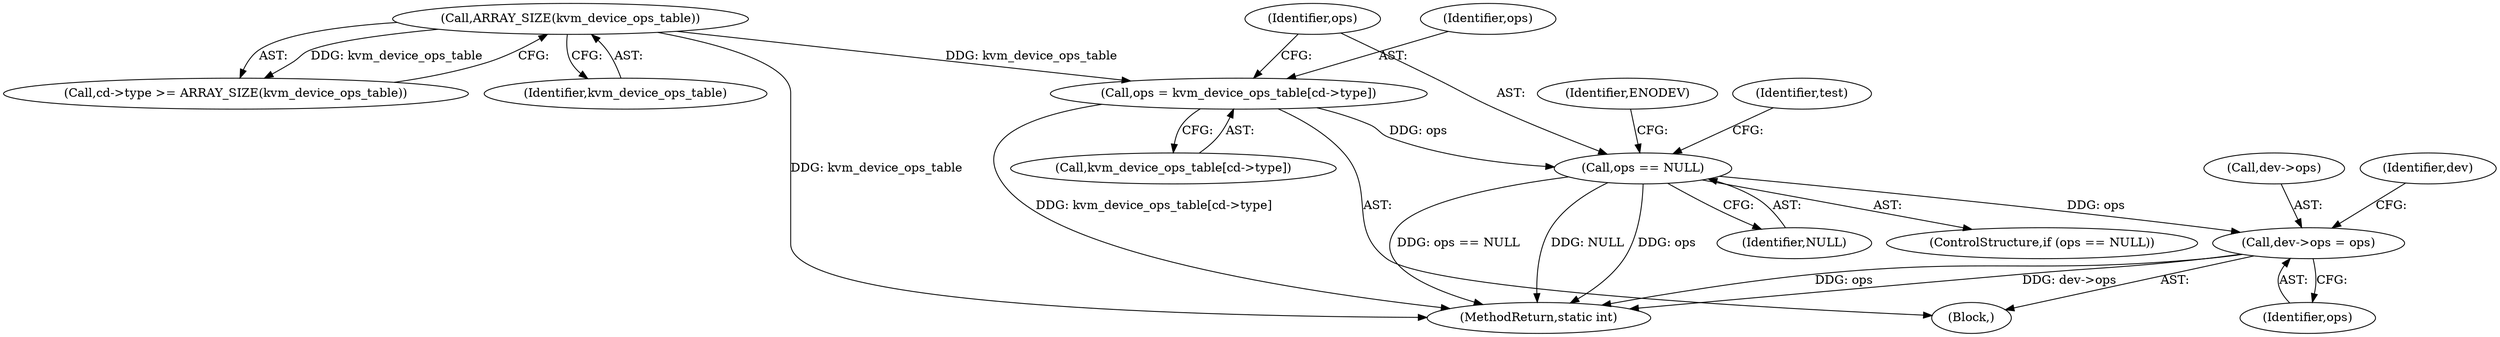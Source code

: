 digraph "0_linux_cfa39381173d5f969daf43582c95ad679189cbc9@pointer" {
"1000159" [label="(Call,dev->ops = ops)"];
"1000136" [label="(Call,ops == NULL)"];
"1000128" [label="(Call,ops = kvm_device_ops_table[cd->type])"];
"1000123" [label="(Call,ARRAY_SIZE(kvm_device_ops_table))"];
"1000137" [label="(Identifier,ops)"];
"1000159" [label="(Call,dev->ops = ops)"];
"1000130" [label="(Call,kvm_device_ops_table[cd->type])"];
"1000123" [label="(Call,ARRAY_SIZE(kvm_device_ops_table))"];
"1000138" [label="(Identifier,NULL)"];
"1000135" [label="(ControlStructure,if (ops == NULL))"];
"1000163" [label="(Identifier,ops)"];
"1000136" [label="(Call,ops == NULL)"];
"1000141" [label="(Identifier,ENODEV)"];
"1000119" [label="(Call,cd->type >= ARRAY_SIZE(kvm_device_ops_table))"];
"1000129" [label="(Identifier,ops)"];
"1000128" [label="(Call,ops = kvm_device_ops_table[cd->type])"];
"1000124" [label="(Identifier,kvm_device_ops_table)"];
"1000160" [label="(Call,dev->ops)"];
"1000143" [label="(Identifier,test)"];
"1000166" [label="(Identifier,dev)"];
"1000103" [label="(Block,)"];
"1000262" [label="(MethodReturn,static int)"];
"1000159" -> "1000103"  [label="AST: "];
"1000159" -> "1000163"  [label="CFG: "];
"1000160" -> "1000159"  [label="AST: "];
"1000163" -> "1000159"  [label="AST: "];
"1000166" -> "1000159"  [label="CFG: "];
"1000159" -> "1000262"  [label="DDG: dev->ops"];
"1000159" -> "1000262"  [label="DDG: ops"];
"1000136" -> "1000159"  [label="DDG: ops"];
"1000136" -> "1000135"  [label="AST: "];
"1000136" -> "1000138"  [label="CFG: "];
"1000137" -> "1000136"  [label="AST: "];
"1000138" -> "1000136"  [label="AST: "];
"1000141" -> "1000136"  [label="CFG: "];
"1000143" -> "1000136"  [label="CFG: "];
"1000136" -> "1000262"  [label="DDG: ops == NULL"];
"1000136" -> "1000262"  [label="DDG: NULL"];
"1000136" -> "1000262"  [label="DDG: ops"];
"1000128" -> "1000136"  [label="DDG: ops"];
"1000128" -> "1000103"  [label="AST: "];
"1000128" -> "1000130"  [label="CFG: "];
"1000129" -> "1000128"  [label="AST: "];
"1000130" -> "1000128"  [label="AST: "];
"1000137" -> "1000128"  [label="CFG: "];
"1000128" -> "1000262"  [label="DDG: kvm_device_ops_table[cd->type]"];
"1000123" -> "1000128"  [label="DDG: kvm_device_ops_table"];
"1000123" -> "1000119"  [label="AST: "];
"1000123" -> "1000124"  [label="CFG: "];
"1000124" -> "1000123"  [label="AST: "];
"1000119" -> "1000123"  [label="CFG: "];
"1000123" -> "1000262"  [label="DDG: kvm_device_ops_table"];
"1000123" -> "1000119"  [label="DDG: kvm_device_ops_table"];
}

